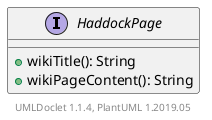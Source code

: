 @startuml

    interface HaddockPage [[HaddockPage.html]] {
        +wikiTitle(): String
        +wikiPageContent(): String
    }


    center footer UMLDoclet 1.1.4, PlantUML 1.2019.05
@enduml

